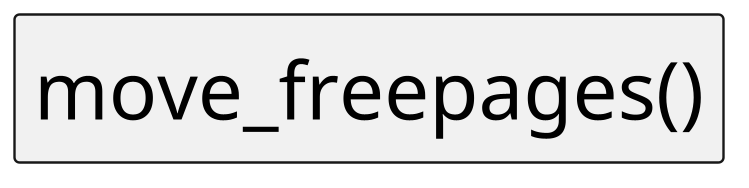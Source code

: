 @startuml
!$font_size = 40
skinparam Component {
    FontSize $font_size
    BorderThickness 1.2
    Style rectangle
}

skinparam Rectangle {
    BorderThickness 0
}

scale 2/1
component "move_freepages()" as c2

@enduml